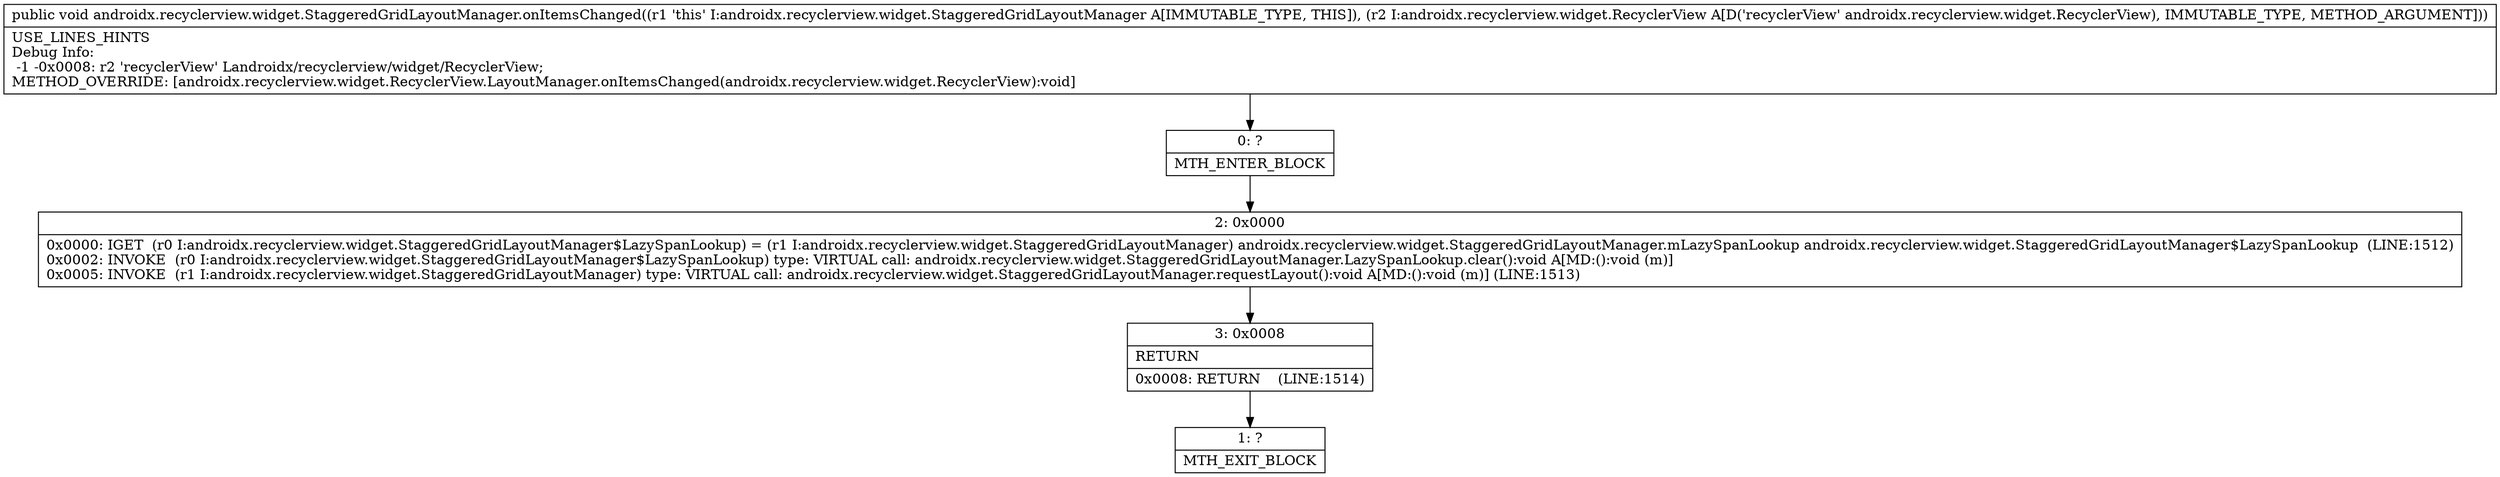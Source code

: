 digraph "CFG forandroidx.recyclerview.widget.StaggeredGridLayoutManager.onItemsChanged(Landroidx\/recyclerview\/widget\/RecyclerView;)V" {
Node_0 [shape=record,label="{0\:\ ?|MTH_ENTER_BLOCK\l}"];
Node_2 [shape=record,label="{2\:\ 0x0000|0x0000: IGET  (r0 I:androidx.recyclerview.widget.StaggeredGridLayoutManager$LazySpanLookup) = (r1 I:androidx.recyclerview.widget.StaggeredGridLayoutManager) androidx.recyclerview.widget.StaggeredGridLayoutManager.mLazySpanLookup androidx.recyclerview.widget.StaggeredGridLayoutManager$LazySpanLookup  (LINE:1512)\l0x0002: INVOKE  (r0 I:androidx.recyclerview.widget.StaggeredGridLayoutManager$LazySpanLookup) type: VIRTUAL call: androidx.recyclerview.widget.StaggeredGridLayoutManager.LazySpanLookup.clear():void A[MD:():void (m)]\l0x0005: INVOKE  (r1 I:androidx.recyclerview.widget.StaggeredGridLayoutManager) type: VIRTUAL call: androidx.recyclerview.widget.StaggeredGridLayoutManager.requestLayout():void A[MD:():void (m)] (LINE:1513)\l}"];
Node_3 [shape=record,label="{3\:\ 0x0008|RETURN\l|0x0008: RETURN    (LINE:1514)\l}"];
Node_1 [shape=record,label="{1\:\ ?|MTH_EXIT_BLOCK\l}"];
MethodNode[shape=record,label="{public void androidx.recyclerview.widget.StaggeredGridLayoutManager.onItemsChanged((r1 'this' I:androidx.recyclerview.widget.StaggeredGridLayoutManager A[IMMUTABLE_TYPE, THIS]), (r2 I:androidx.recyclerview.widget.RecyclerView A[D('recyclerView' androidx.recyclerview.widget.RecyclerView), IMMUTABLE_TYPE, METHOD_ARGUMENT]))  | USE_LINES_HINTS\lDebug Info:\l  \-1 \-0x0008: r2 'recyclerView' Landroidx\/recyclerview\/widget\/RecyclerView;\lMETHOD_OVERRIDE: [androidx.recyclerview.widget.RecyclerView.LayoutManager.onItemsChanged(androidx.recyclerview.widget.RecyclerView):void]\l}"];
MethodNode -> Node_0;Node_0 -> Node_2;
Node_2 -> Node_3;
Node_3 -> Node_1;
}

